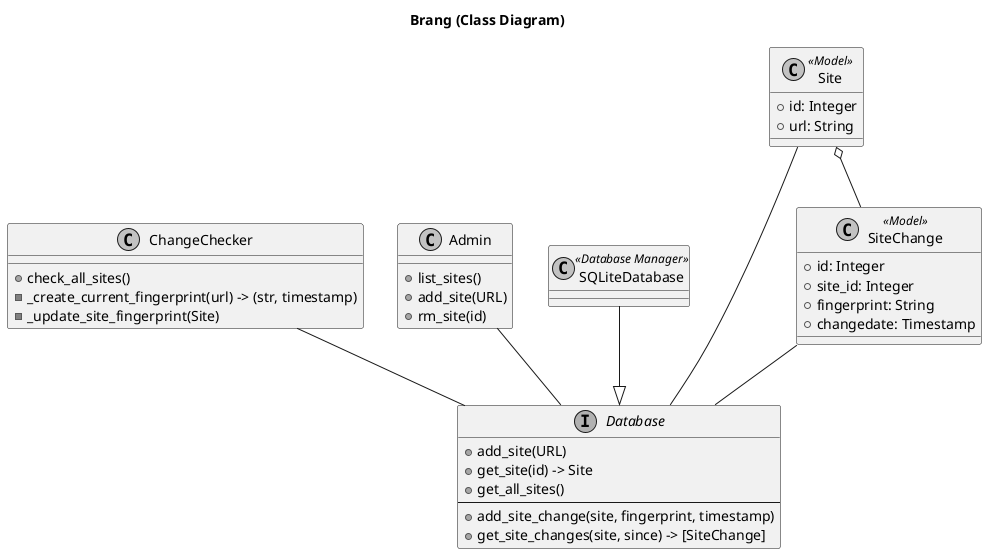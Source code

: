 @startuml
skinparam monochrome true

title Brang (Class Diagram)
class ChangeChecker {
    + check_all_sites()
    - _create_current_fingerprint(url) -> (str, timestamp)
    - _update_site_fingerprint(Site)
}

ChangeChecker -- Database

class Admin {
 + list_sites()
 + add_site(URL)
 + rm_site(id)
}

Admin -- Database


interface Database {
    + add_site(URL)
    + get_site(id) -> Site
    + get_all_sites()
    --
    + add_site_change(site, fingerprint, timestamp)
    + get_site_changes(site, since) -> [SiteChange]
}

class SQLiteDatabase <<Database Manager>> {
}

SQLiteDatabase --|> Database

class Site <<Model>>{
    + id: Integer
    + url: String
}

Site -- Database
SiteChange -- Database

class SiteChange <<Model>>{
    + id: Integer
    + site_id: Integer
    + fingerprint: String
    + changedate: Timestamp
}

Site o-- SiteChange
' class RESTService <<API>> {
'     #add_site: POST /site
'     #rm_site: DELETE /site/id
' }

' RESTService -- Database
@enduml